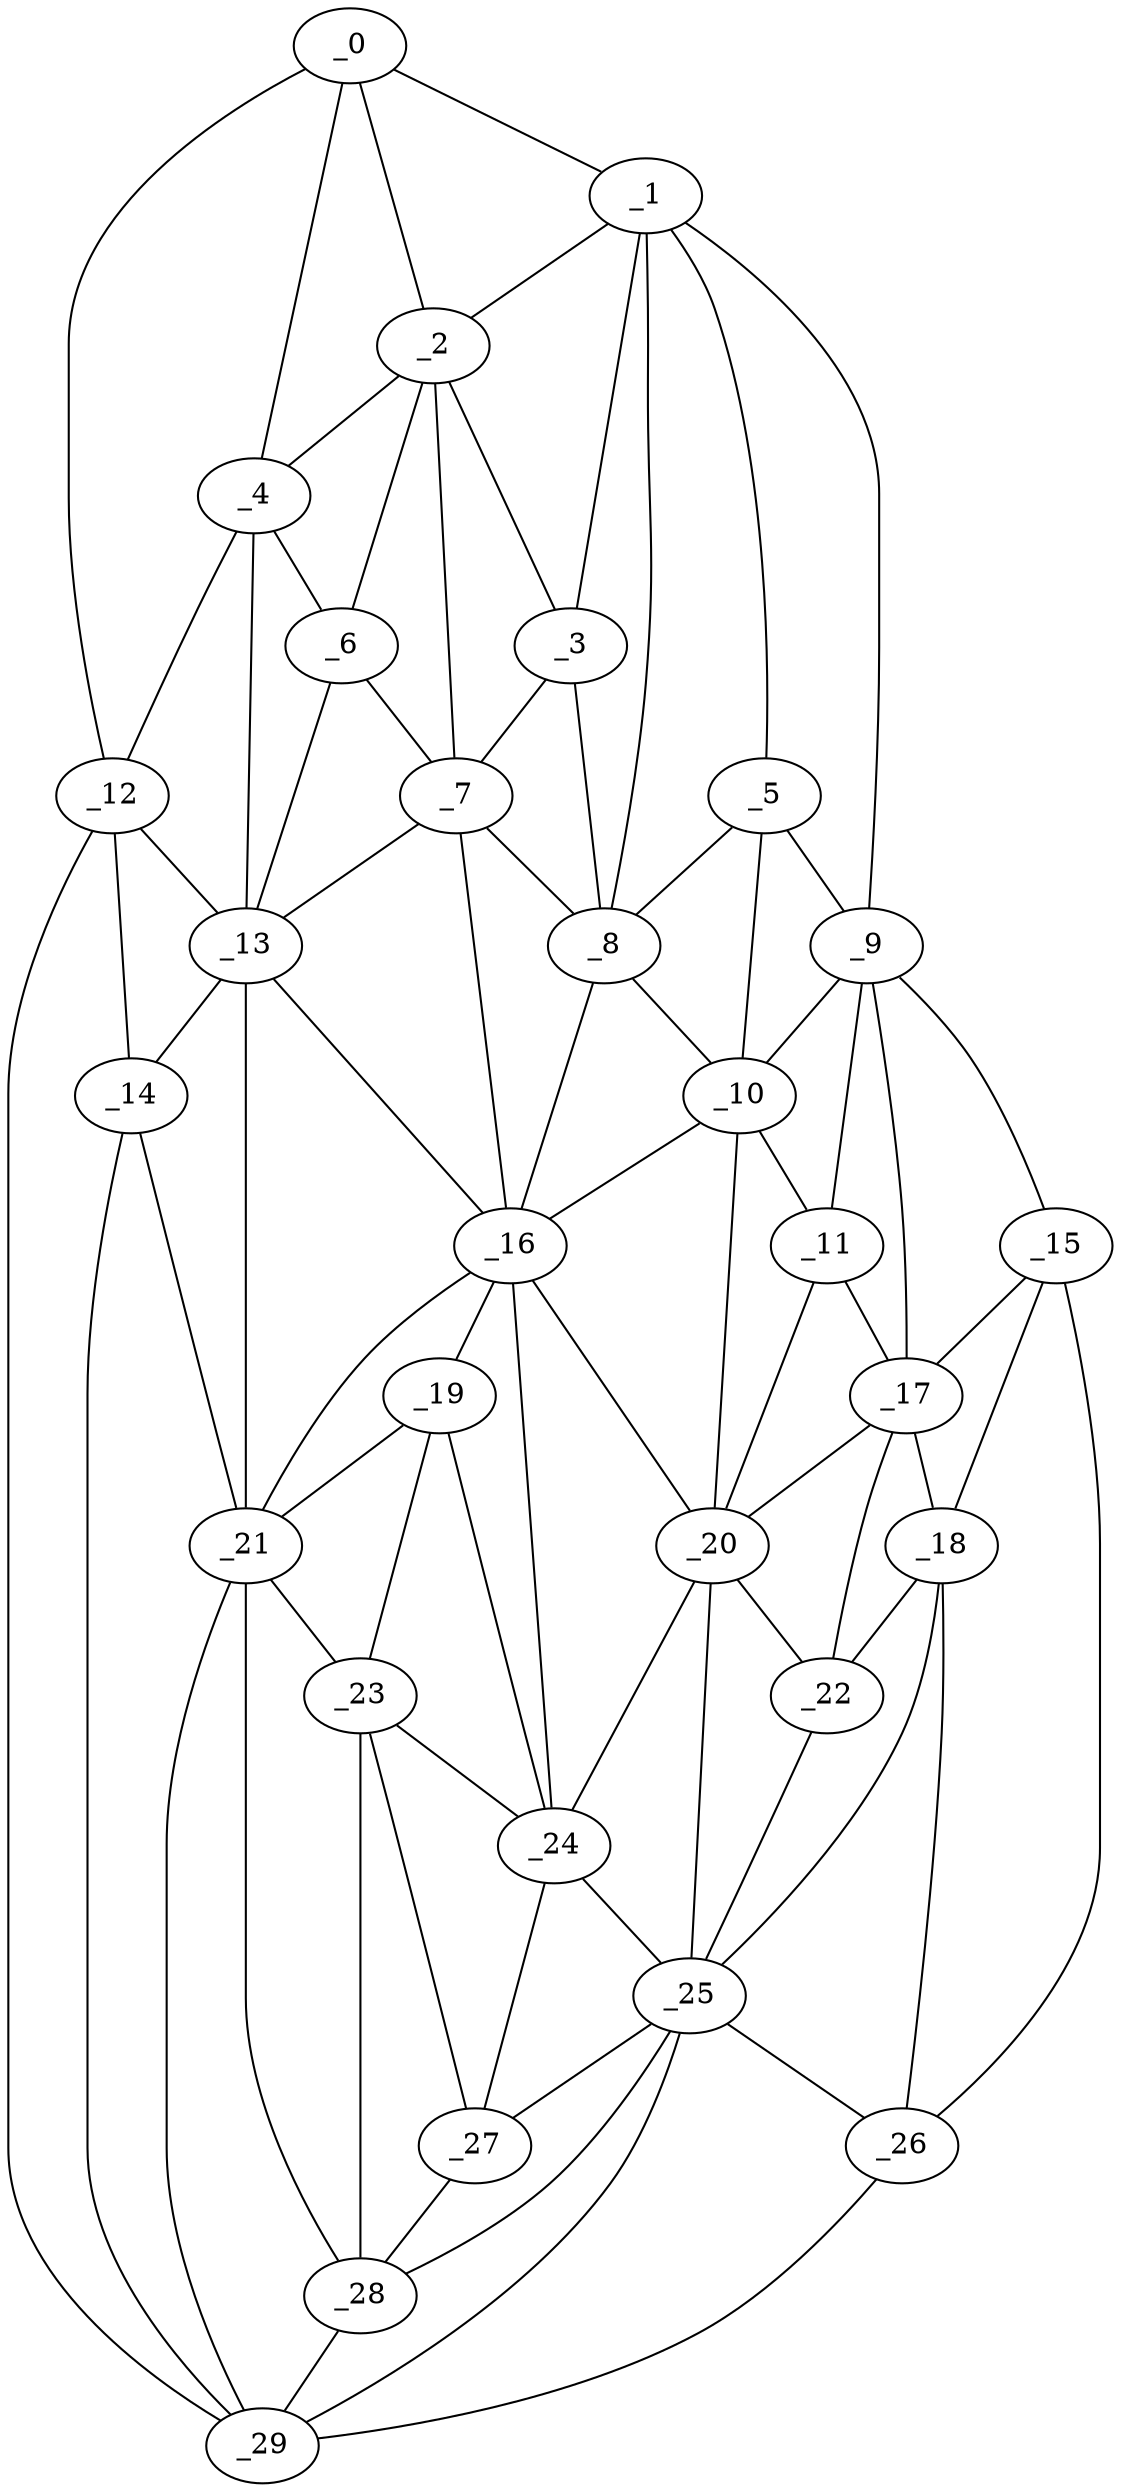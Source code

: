 graph "obj89__125.gxl" {
	_0	 [x=30,
		y=12];
	_1	 [x=30,
		y=49];
	_0 -- _1	 [valence=1];
	_2	 [x=31,
		y=36];
	_0 -- _2	 [valence=2];
	_4	 [x=36,
		y=23];
	_0 -- _4	 [valence=1];
	_12	 [x=60,
		y=5];
	_0 -- _12	 [valence=1];
	_1 -- _2	 [valence=1];
	_3	 [x=35,
		y=43];
	_1 -- _3	 [valence=2];
	_5	 [x=36,
		y=60];
	_1 -- _5	 [valence=2];
	_8	 [x=44,
		y=54];
	_1 -- _8	 [valence=2];
	_9	 [x=49,
		y=94];
	_1 -- _9	 [valence=1];
	_2 -- _3	 [valence=2];
	_2 -- _4	 [valence=1];
	_6	 [x=37,
		y=31];
	_2 -- _6	 [valence=2];
	_7	 [x=39,
		y=37];
	_2 -- _7	 [valence=2];
	_3 -- _7	 [valence=2];
	_3 -- _8	 [valence=2];
	_4 -- _6	 [valence=2];
	_4 -- _12	 [valence=2];
	_13	 [x=66,
		y=27];
	_4 -- _13	 [valence=1];
	_5 -- _8	 [valence=2];
	_5 -- _9	 [valence=1];
	_10	 [x=51,
		y=79];
	_5 -- _10	 [valence=1];
	_6 -- _7	 [valence=2];
	_6 -- _13	 [valence=2];
	_7 -- _8	 [valence=2];
	_7 -- _13	 [valence=1];
	_16	 [x=73,
		y=41];
	_7 -- _16	 [valence=1];
	_8 -- _10	 [valence=2];
	_8 -- _16	 [valence=2];
	_9 -- _10	 [valence=2];
	_11	 [x=55,
		y=88];
	_9 -- _11	 [valence=2];
	_15	 [x=70,
		y=123];
	_9 -- _15	 [valence=1];
	_17	 [x=73,
		y=109];
	_9 -- _17	 [valence=1];
	_10 -- _11	 [valence=2];
	_10 -- _16	 [valence=1];
	_20	 [x=84,
		y=98];
	_10 -- _20	 [valence=2];
	_11 -- _17	 [valence=2];
	_11 -- _20	 [valence=2];
	_12 -- _13	 [valence=1];
	_14	 [x=67,
		y=13];
	_12 -- _14	 [valence=1];
	_29	 [x=106,
		y=10];
	_12 -- _29	 [valence=1];
	_13 -- _14	 [valence=2];
	_13 -- _16	 [valence=1];
	_21	 [x=85,
		y=26];
	_13 -- _21	 [valence=1];
	_14 -- _21	 [valence=2];
	_14 -- _29	 [valence=1];
	_15 -- _17	 [valence=2];
	_18	 [x=81,
		y=119];
	_15 -- _18	 [valence=1];
	_26	 [x=96,
		y=119];
	_15 -- _26	 [valence=1];
	_19	 [x=83,
		y=39];
	_16 -- _19	 [valence=2];
	_16 -- _20	 [valence=1];
	_16 -- _21	 [valence=2];
	_24	 [x=91,
		y=43];
	_16 -- _24	 [valence=2];
	_17 -- _18	 [valence=2];
	_17 -- _20	 [valence=1];
	_22	 [x=85,
		y=103];
	_17 -- _22	 [valence=2];
	_18 -- _22	 [valence=1];
	_25	 [x=96,
		y=110];
	_18 -- _25	 [valence=1];
	_18 -- _26	 [valence=2];
	_19 -- _21	 [valence=1];
	_23	 [x=89,
		y=28];
	_19 -- _23	 [valence=2];
	_19 -- _24	 [valence=1];
	_20 -- _22	 [valence=1];
	_20 -- _24	 [valence=2];
	_20 -- _25	 [valence=2];
	_21 -- _23	 [valence=2];
	_28	 [x=102,
		y=21];
	_21 -- _28	 [valence=2];
	_21 -- _29	 [valence=1];
	_22 -- _25	 [valence=2];
	_23 -- _24	 [valence=2];
	_27	 [x=98,
		y=34];
	_23 -- _27	 [valence=1];
	_23 -- _28	 [valence=2];
	_24 -- _25	 [valence=1];
	_24 -- _27	 [valence=2];
	_25 -- _26	 [valence=1];
	_25 -- _27	 [valence=2];
	_25 -- _28	 [valence=2];
	_25 -- _29	 [valence=1];
	_26 -- _29	 [valence=1];
	_27 -- _28	 [valence=1];
	_28 -- _29	 [valence=2];
}
